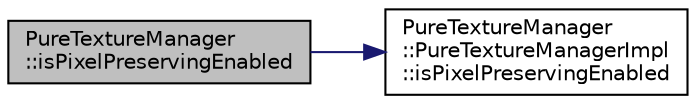 digraph "PureTextureManager::isPixelPreservingEnabled"
{
 // LATEX_PDF_SIZE
  edge [fontname="Helvetica",fontsize="10",labelfontname="Helvetica",labelfontsize="10"];
  node [fontname="Helvetica",fontsize="10",shape=record];
  rankdir="LR";
  Node1 [label="PureTextureManager\l::isPixelPreservingEnabled",height=0.2,width=0.4,color="black", fillcolor="grey75", style="filled", fontcolor="black",tooltip="Gets whether keeping pixels of loaded textures in system memory is enabled or not."];
  Node1 -> Node2 [color="midnightblue",fontsize="10",style="solid",fontname="Helvetica"];
  Node2 [label="PureTextureManager\l::PureTextureManagerImpl\l::isPixelPreservingEnabled",height=0.2,width=0.4,color="black", fillcolor="white", style="filled",URL="$class_pure_texture_manager_1_1_pure_texture_manager_impl.html#a800c1790599e3bcb17734aa50801556d",tooltip=" "];
}
